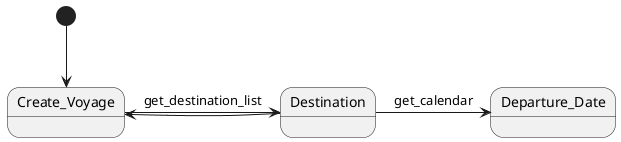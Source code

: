 @startuml

[*] --> Create_Voyage
Create_Voyage -> Destination : get_destination_list 
Destination -> Create_Voyage
Destination -> Departure_Date : get_calendar

